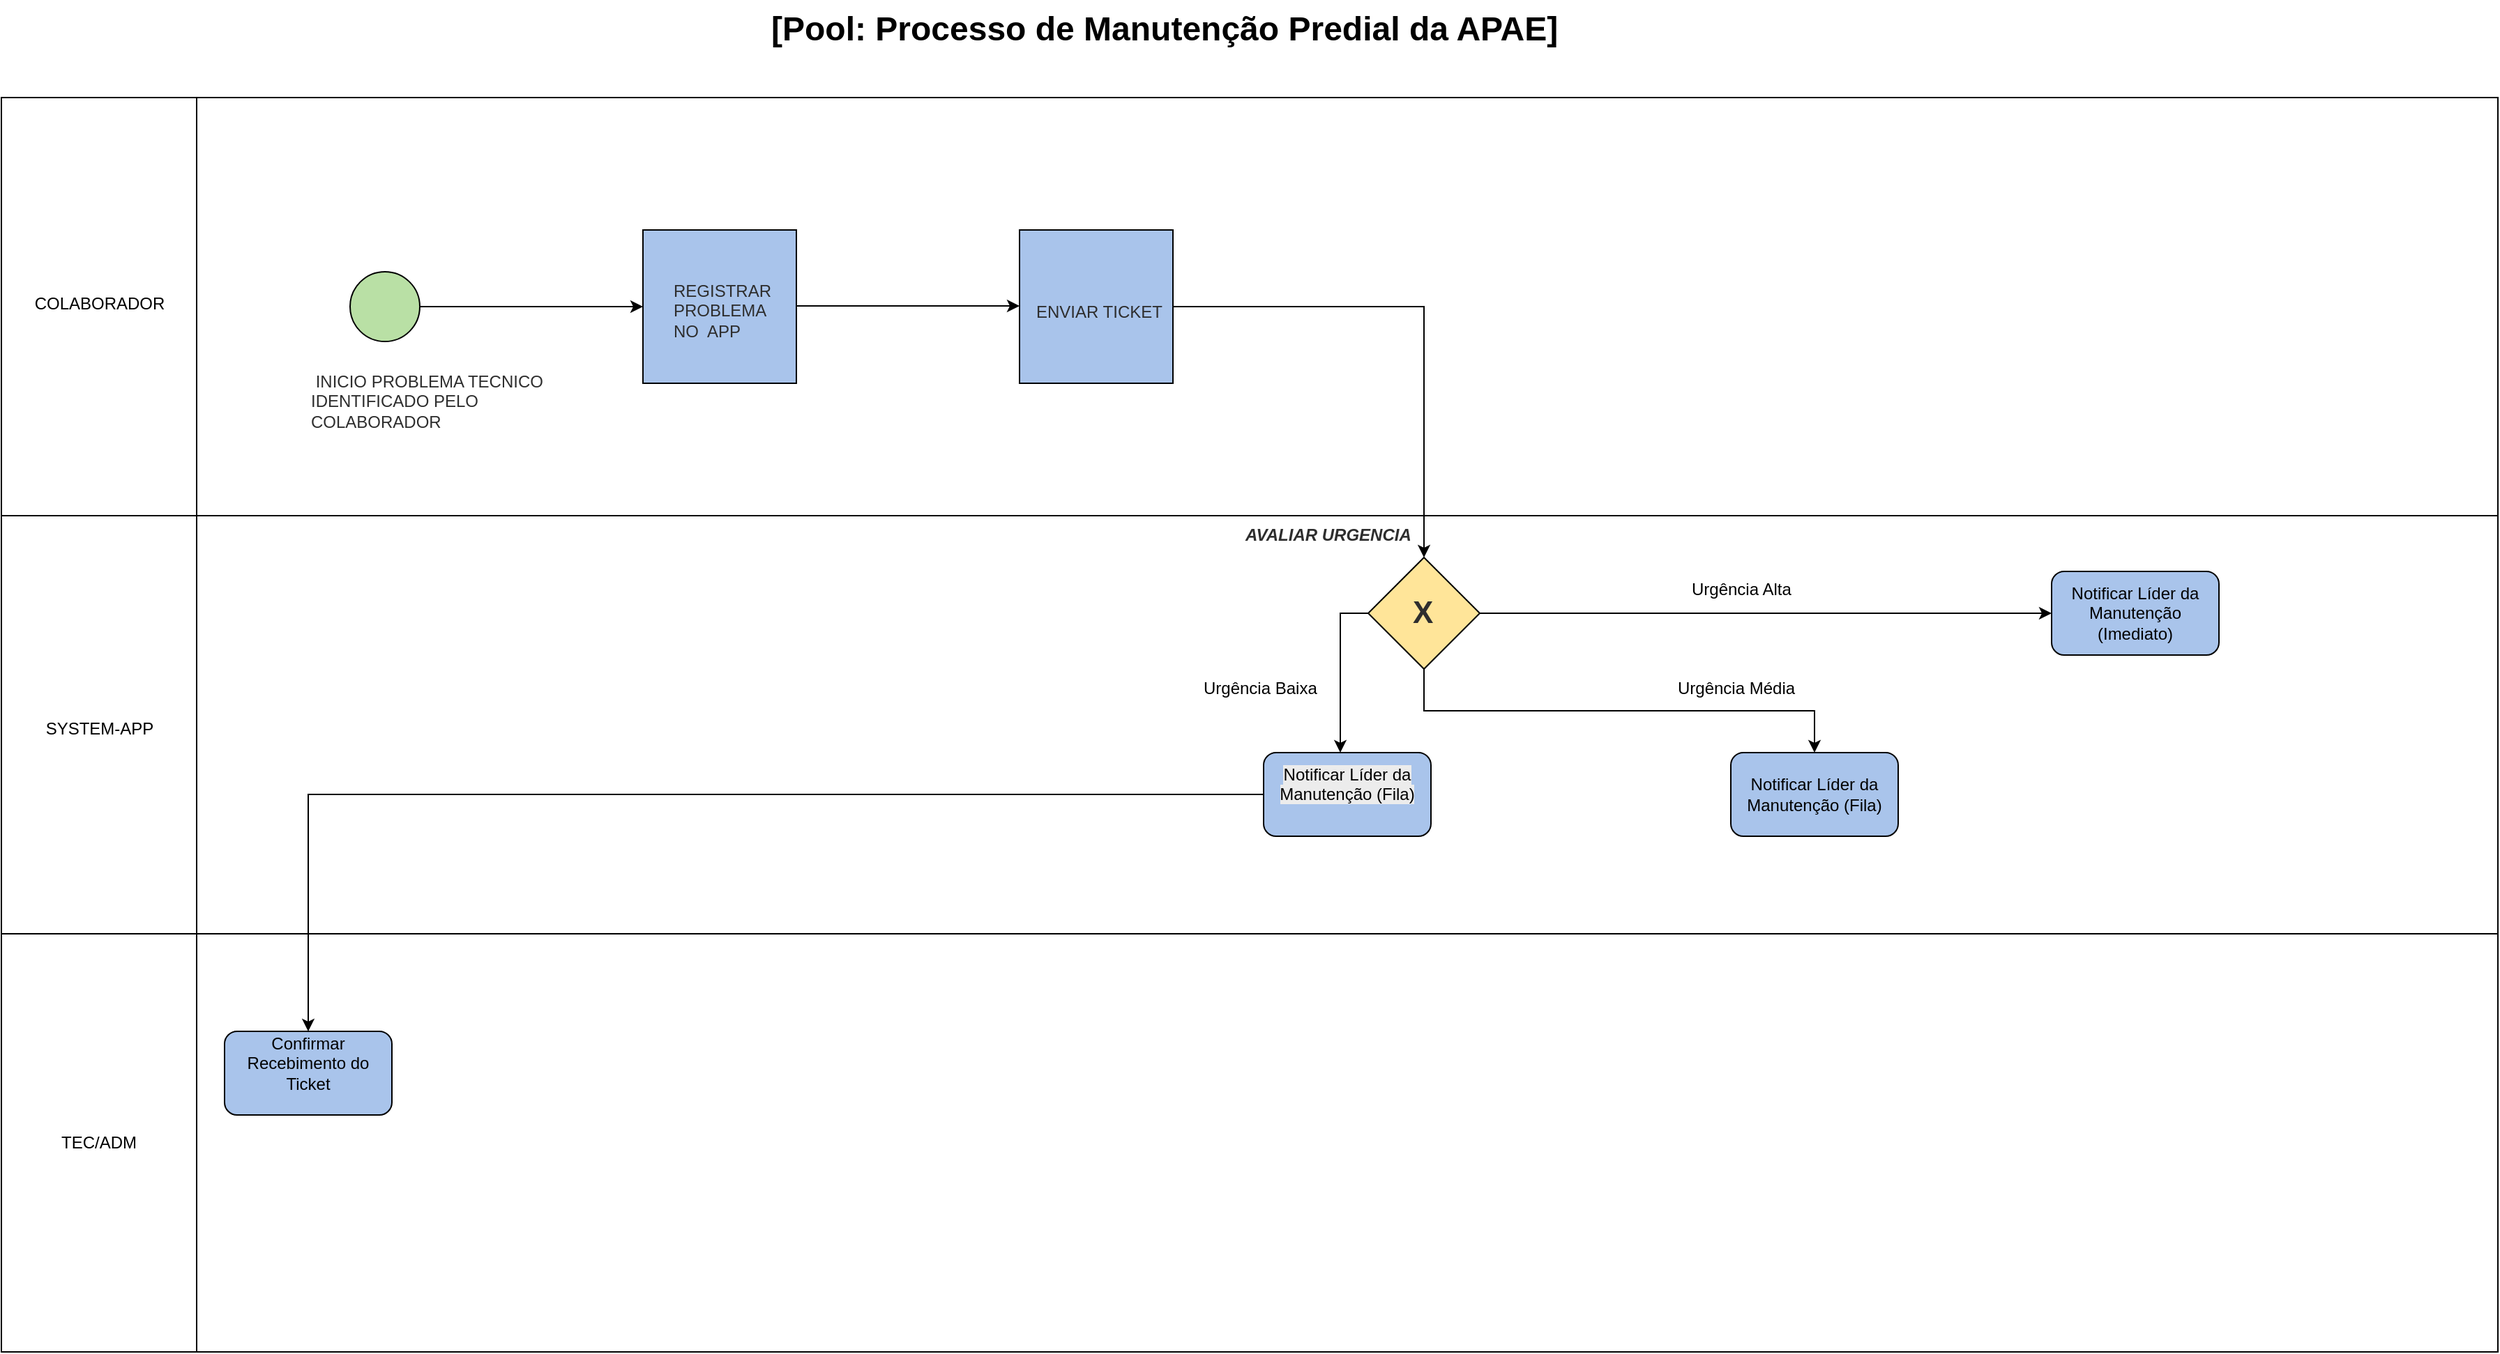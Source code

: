 <mxfile version="26.2.5">
  <diagram name="Page-1" id="2a216829-ef6e-dabb-86c1-c78162f3ba2b">
    <mxGraphModel dx="1503" dy="801" grid="1" gridSize="10" guides="1" tooltips="1" connect="1" arrows="1" fold="1" page="1" pageScale="1" pageWidth="850" pageHeight="1100" background="none" math="0" shadow="0">
      <root>
        <mxCell id="0" />
        <mxCell id="1" parent="0" />
        <mxCell id="DDrz1xS-YMQtESWOBfK_-34" value="" style="rounded=0;whiteSpace=wrap;html=1;" vertex="1" parent="1">
          <mxGeometry x="150" y="740" width="1650" height="300" as="geometry" />
        </mxCell>
        <mxCell id="DDrz1xS-YMQtESWOBfK_-35" value="TEC/ADM" style="rounded=0;whiteSpace=wrap;html=1;" vertex="1" parent="1">
          <mxGeometry x="10" y="740" width="140" height="300" as="geometry" />
        </mxCell>
        <mxCell id="DDrz1xS-YMQtESWOBfK_-33" value="" style="rounded=0;whiteSpace=wrap;html=1;" vertex="1" parent="1">
          <mxGeometry x="150" y="440" width="1650" height="300" as="geometry" />
        </mxCell>
        <mxCell id="DDrz1xS-YMQtESWOBfK_-31" value="" style="rounded=0;whiteSpace=wrap;html=1;" vertex="1" parent="1">
          <mxGeometry x="10" y="440" width="140" height="300" as="geometry" />
        </mxCell>
        <mxCell id="DDrz1xS-YMQtESWOBfK_-30" value="" style="rounded=0;whiteSpace=wrap;html=1;" vertex="1" parent="1">
          <mxGeometry x="150" y="140" width="1650" height="300" as="geometry" />
        </mxCell>
        <mxCell id="DDrz1xS-YMQtESWOBfK_-29" value="" style="rounded=0;whiteSpace=wrap;html=1;" vertex="1" parent="1">
          <mxGeometry x="10" y="140" width="140" height="300" as="geometry" />
        </mxCell>
        <mxCell id="7a84cebc1def654-1" value="" style="shape=mxgraph.bpmn.shape;html=1;verticalLabelPosition=bottom;labelBackgroundColor=#ffffff;verticalAlign=top;perimeter=ellipsePerimeter;outline=standard;symbol=general;fillColor=#B9E0A5;" parent="1" vertex="1">
          <mxGeometry x="260" y="265" width="50" height="50" as="geometry" />
        </mxCell>
        <mxCell id="7a84cebc1def654-36" style="edgeStyle=orthogonalEdgeStyle;rounded=0;html=1;jettySize=auto;orthogonalLoop=1;" parent="1" source="7a84cebc1def654-1" edge="1">
          <mxGeometry relative="1" as="geometry">
            <mxPoint x="470" y="290" as="targetPoint" />
          </mxGeometry>
        </mxCell>
        <mxCell id="DDrz1xS-YMQtESWOBfK_-1" value="&lt;font color=&quot;#2e2e2e&quot;&gt;&lt;span&gt;&amp;nbsp;INICIO PROBLEMA TECNICO IDENTIFICADO PELO COLABORADOR&lt;/span&gt;&lt;/font&gt;" style="text;whiteSpace=wrap;html=1;align=left;" vertex="1" parent="1">
          <mxGeometry x="230" y="330" width="170" height="90" as="geometry" />
        </mxCell>
        <mxCell id="DDrz1xS-YMQtESWOBfK_-2" value="" style="whiteSpace=wrap;html=1;aspect=fixed;fillColor=#A9C4EB;" vertex="1" parent="1">
          <mxGeometry x="470" y="235" width="110" height="110" as="geometry" />
        </mxCell>
        <mxCell id="DDrz1xS-YMQtESWOBfK_-3" value="&lt;font color=&quot;#2e2e2e&quot;&gt;&lt;span&gt;REGISTRAR&amp;nbsp;&lt;/span&gt;&lt;/font&gt;&lt;div&gt;&lt;font color=&quot;#2e2e2e&quot;&gt;&lt;span&gt;PROBLEMA&lt;/span&gt;&lt;/font&gt;&lt;/div&gt;&lt;div&gt;&lt;font color=&quot;#2e2e2e&quot;&gt;&lt;span&gt;NO&amp;nbsp; APP&lt;/span&gt;&lt;/font&gt;&lt;/div&gt;" style="text;whiteSpace=wrap;html=1;" vertex="1" parent="1">
          <mxGeometry x="490" y="265" width="100" height="77.5" as="geometry" />
        </mxCell>
        <mxCell id="DDrz1xS-YMQtESWOBfK_-4" style="edgeStyle=orthogonalEdgeStyle;rounded=0;html=1;jettySize=auto;orthogonalLoop=1;" edge="1" parent="1">
          <mxGeometry relative="1" as="geometry">
            <mxPoint x="580" y="289.5" as="sourcePoint" />
            <mxPoint x="740" y="289.5" as="targetPoint" />
          </mxGeometry>
        </mxCell>
        <mxCell id="DDrz1xS-YMQtESWOBfK_-37" style="edgeStyle=orthogonalEdgeStyle;rounded=0;orthogonalLoop=1;jettySize=auto;html=1;" edge="1" parent="1" source="DDrz1xS-YMQtESWOBfK_-5" target="DDrz1xS-YMQtESWOBfK_-8">
          <mxGeometry relative="1" as="geometry" />
        </mxCell>
        <mxCell id="DDrz1xS-YMQtESWOBfK_-5" value="" style="whiteSpace=wrap;html=1;aspect=fixed;fillColor=#A9C4EB;" vertex="1" parent="1">
          <mxGeometry x="740" y="235" width="110" height="110" as="geometry" />
        </mxCell>
        <mxCell id="DDrz1xS-YMQtESWOBfK_-6" value="&lt;font color=&quot;#2e2e2e&quot;&gt;ENVIAR TICKET&lt;/font&gt;&lt;div&gt;&lt;font color=&quot;#2e2e2e&quot;&gt;&lt;br&gt;&lt;/font&gt;&lt;/div&gt;" style="text;whiteSpace=wrap;html=1;" vertex="1" parent="1">
          <mxGeometry x="750" y="280" width="100" height="77.5" as="geometry" />
        </mxCell>
        <mxCell id="DDrz1xS-YMQtESWOBfK_-24" value="" style="edgeStyle=orthogonalEdgeStyle;rounded=0;orthogonalLoop=1;jettySize=auto;html=1;" edge="1" parent="1" source="DDrz1xS-YMQtESWOBfK_-8" target="DDrz1xS-YMQtESWOBfK_-23">
          <mxGeometry relative="1" as="geometry" />
        </mxCell>
        <mxCell id="DDrz1xS-YMQtESWOBfK_-45" value="" style="edgeStyle=orthogonalEdgeStyle;rounded=0;orthogonalLoop=1;jettySize=auto;html=1;" edge="1" parent="1" source="DDrz1xS-YMQtESWOBfK_-8" target="DDrz1xS-YMQtESWOBfK_-44">
          <mxGeometry relative="1" as="geometry">
            <Array as="points">
              <mxPoint x="1030" y="580" />
            </Array>
          </mxGeometry>
        </mxCell>
        <mxCell id="DDrz1xS-YMQtESWOBfK_-51" value="" style="edgeStyle=orthogonalEdgeStyle;rounded=0;orthogonalLoop=1;jettySize=auto;html=1;" edge="1" parent="1" source="DDrz1xS-YMQtESWOBfK_-8" target="DDrz1xS-YMQtESWOBfK_-50">
          <mxGeometry relative="1" as="geometry">
            <Array as="points">
              <mxPoint x="970" y="510" />
            </Array>
          </mxGeometry>
        </mxCell>
        <mxCell id="DDrz1xS-YMQtESWOBfK_-8" value="" style="rhombus;whiteSpace=wrap;html=1;fillColor=#FFE599;" vertex="1" parent="1">
          <mxGeometry x="990" y="470" width="80" height="80" as="geometry" />
        </mxCell>
        <mxCell id="DDrz1xS-YMQtESWOBfK_-9" value="&lt;div&gt;&lt;b style=&quot;color: light-dark(rgb(46, 46, 46), rgb(198, 198, 198)); background-color: transparent;&quot;&gt;&lt;font style=&quot;font-size: 22px;&quot;&gt;X&lt;/font&gt;&lt;/b&gt;&lt;/div&gt;" style="text;whiteSpace=wrap;html=1;" vertex="1" parent="1">
          <mxGeometry x="1020" y="490" width="30" height="17.5" as="geometry" />
        </mxCell>
        <mxCell id="DDrz1xS-YMQtESWOBfK_-16" value="&lt;font color=&quot;#2e2e2e&quot;&gt;&lt;b&gt;&lt;i&gt;AVALIAR URGENCIA&lt;/i&gt;&lt;/b&gt;&lt;/font&gt;" style="text;whiteSpace=wrap;html=1;" vertex="1" parent="1">
          <mxGeometry x="900" y="440" width="200" height="35" as="geometry" />
        </mxCell>
        <mxCell id="DDrz1xS-YMQtESWOBfK_-23" value="&lt;div&gt;Notificar Líder da Manutenção (Imediato)&lt;/div&gt;" style="rounded=1;whiteSpace=wrap;html=1;fillColor=#A9C4EB;" vertex="1" parent="1">
          <mxGeometry x="1480" y="480" width="120" height="60" as="geometry" />
        </mxCell>
        <mxCell id="DDrz1xS-YMQtESWOBfK_-25" value="&lt;div&gt;Urgência Alta&lt;/div&gt;" style="text;whiteSpace=wrap;html=1;" vertex="1" parent="1">
          <mxGeometry x="1220" y="478.75" width="100" height="40" as="geometry" />
        </mxCell>
        <mxCell id="DDrz1xS-YMQtESWOBfK_-27" value="COLABORADOR&lt;div&gt;&lt;br&gt;&lt;/div&gt;" style="text;html=1;align=center;verticalAlign=middle;resizable=0;points=[];autosize=1;strokeColor=none;fillColor=none;" vertex="1" parent="1">
          <mxGeometry x="20" y="275" width="120" height="40" as="geometry" />
        </mxCell>
        <mxCell id="DDrz1xS-YMQtESWOBfK_-28" value="SYSTEM-APP&lt;div&gt;&lt;br&gt;&lt;/div&gt;" style="text;html=1;align=center;verticalAlign=middle;resizable=0;points=[];autosize=1;strokeColor=none;fillColor=none;" vertex="1" parent="1">
          <mxGeometry x="30" y="580" width="100" height="40" as="geometry" />
        </mxCell>
        <mxCell id="DDrz1xS-YMQtESWOBfK_-38" value="&lt;div&gt;&lt;b&gt;&lt;font style=&quot;font-size: 24px;&quot;&gt;[Pool: Processo de Manutenção Predial da APAE]&lt;/font&gt;&lt;/b&gt;&lt;br&gt;&lt;/div&gt;" style="text;whiteSpace=wrap;html=1;" vertex="1" parent="1">
          <mxGeometry x="560" y="70" width="650" height="40" as="geometry" />
        </mxCell>
        <mxCell id="DDrz1xS-YMQtESWOBfK_-44" value="&lt;div&gt;Notificar Líder da Manutenção (Fila)&lt;/div&gt;" style="rounded=1;whiteSpace=wrap;html=1;fillColor=#A9C4EB;" vertex="1" parent="1">
          <mxGeometry x="1250" y="610" width="120" height="60" as="geometry" />
        </mxCell>
        <mxCell id="DDrz1xS-YMQtESWOBfK_-49" value="&lt;div&gt;Urgência Média&lt;/div&gt;" style="text;whiteSpace=wrap;html=1;" vertex="1" parent="1">
          <mxGeometry x="1210" y="550" width="100" height="40" as="geometry" />
        </mxCell>
        <mxCell id="DDrz1xS-YMQtESWOBfK_-60" value="" style="edgeStyle=orthogonalEdgeStyle;rounded=0;orthogonalLoop=1;jettySize=auto;html=1;" edge="1" parent="1" source="DDrz1xS-YMQtESWOBfK_-50" target="DDrz1xS-YMQtESWOBfK_-59">
          <mxGeometry relative="1" as="geometry" />
        </mxCell>
        <mxCell id="DDrz1xS-YMQtESWOBfK_-50" value="&#xa;&lt;span style=&quot;color: rgb(0, 0, 0); font-family: Helvetica; font-size: 12px; font-style: normal; font-variant-ligatures: normal; font-variant-caps: normal; font-weight: 400; letter-spacing: normal; orphans: 2; text-align: center; text-indent: 0px; text-transform: none; widows: 2; word-spacing: 0px; -webkit-text-stroke-width: 0px; white-space: normal; background-color: rgb(236, 236, 236); text-decoration-thickness: initial; text-decoration-style: initial; text-decoration-color: initial; display: inline !important; float: none;&quot;&gt;Notificar Líder da Manutenção (Fila)&lt;/span&gt;&#xa;&#xa;" style="rounded=1;whiteSpace=wrap;html=1;fillColor=#A9C4EB;" vertex="1" parent="1">
          <mxGeometry x="915" y="610" width="120" height="60" as="geometry" />
        </mxCell>
        <mxCell id="DDrz1xS-YMQtESWOBfK_-52" value="&lt;div&gt;Urgência Baixa&lt;/div&gt;" style="text;whiteSpace=wrap;html=1;" vertex="1" parent="1">
          <mxGeometry x="870" y="550" width="100" height="40" as="geometry" />
        </mxCell>
        <mxCell id="DDrz1xS-YMQtESWOBfK_-59" value="&#xa;&lt;div&gt;Confirmar Recebimento do Ticket&lt;/div&gt;&#xa;&#xa;" style="whiteSpace=wrap;html=1;fillColor=#A9C4EB;rounded=1;" vertex="1" parent="1">
          <mxGeometry x="170" y="810" width="120" height="60" as="geometry" />
        </mxCell>
      </root>
    </mxGraphModel>
  </diagram>
</mxfile>
